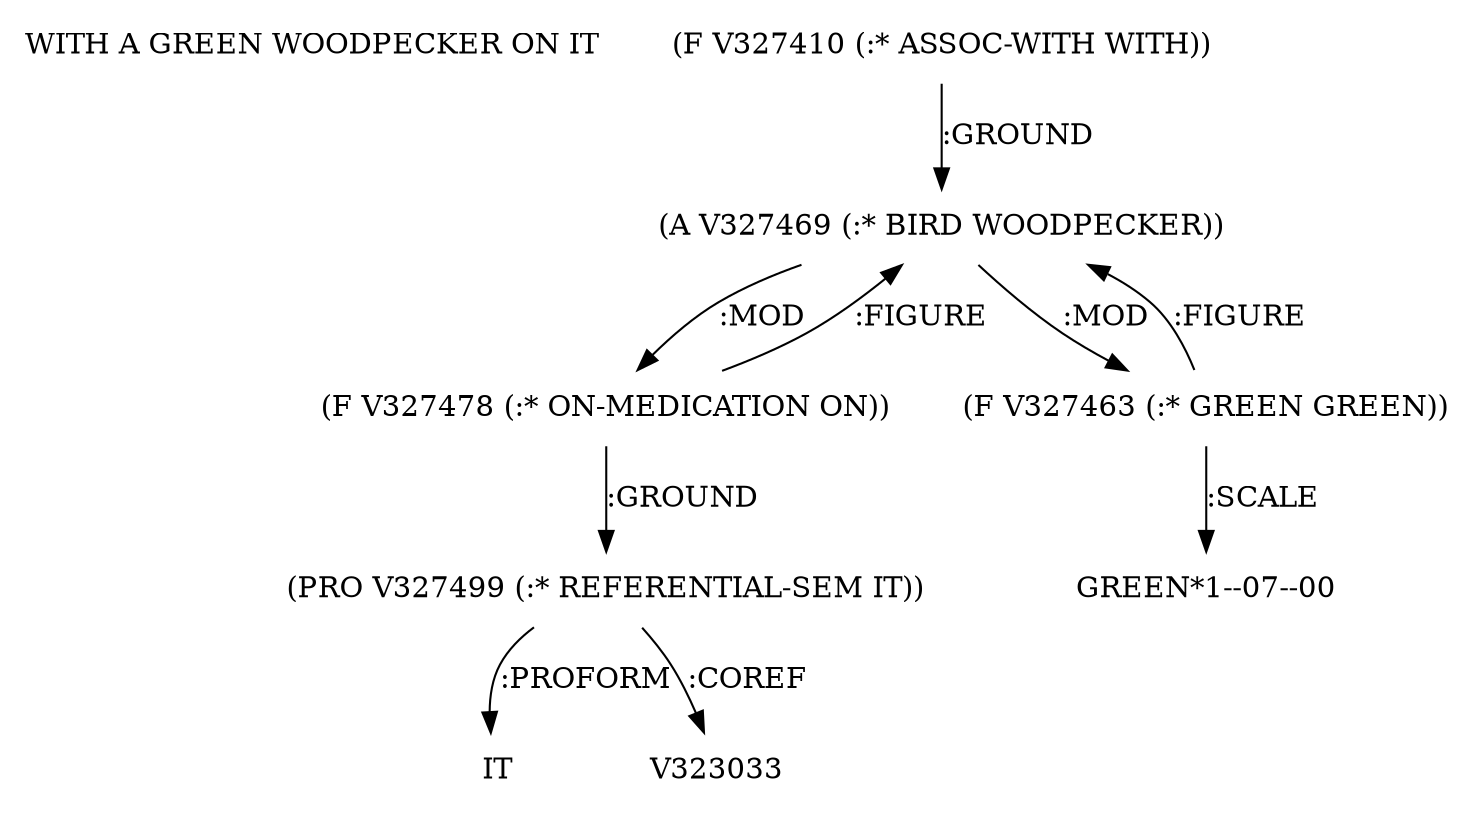 digraph Terms {
  node [shape=none]
  "WITH A GREEN WOODPECKER ON IT"
  "V327410" [label="(F V327410 (:* ASSOC-WITH WITH))"]
  "V327410" -> "V327469" [label=":GROUND"]
  "V327469" [label="(A V327469 (:* BIRD WOODPECKER))"]
  "V327469" -> "V327478" [label=":MOD"]
  "V327469" -> "V327463" [label=":MOD"]
  "V327463" [label="(F V327463 (:* GREEN GREEN))"]
  "V327463" -> "V327469" [label=":FIGURE"]
  "V327463" -> "NT329252" [label=":SCALE"]
  "NT329252" [label="GREEN*1--07--00"]
  "V327478" [label="(F V327478 (:* ON-MEDICATION ON))"]
  "V327478" -> "V327499" [label=":GROUND"]
  "V327478" -> "V327469" [label=":FIGURE"]
  "V327499" [label="(PRO V327499 (:* REFERENTIAL-SEM IT))"]
  "V327499" -> "NT329253" [label=":PROFORM"]
  "NT329253" [label="IT"]
  "V327499" -> "V323033" [label=":COREF"]
}
